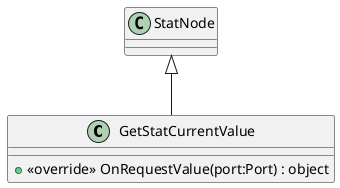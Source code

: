 @startuml
class GetStatCurrentValue {
    + <<override>> OnRequestValue(port:Port) : object
}
StatNode <|-- GetStatCurrentValue
@enduml
